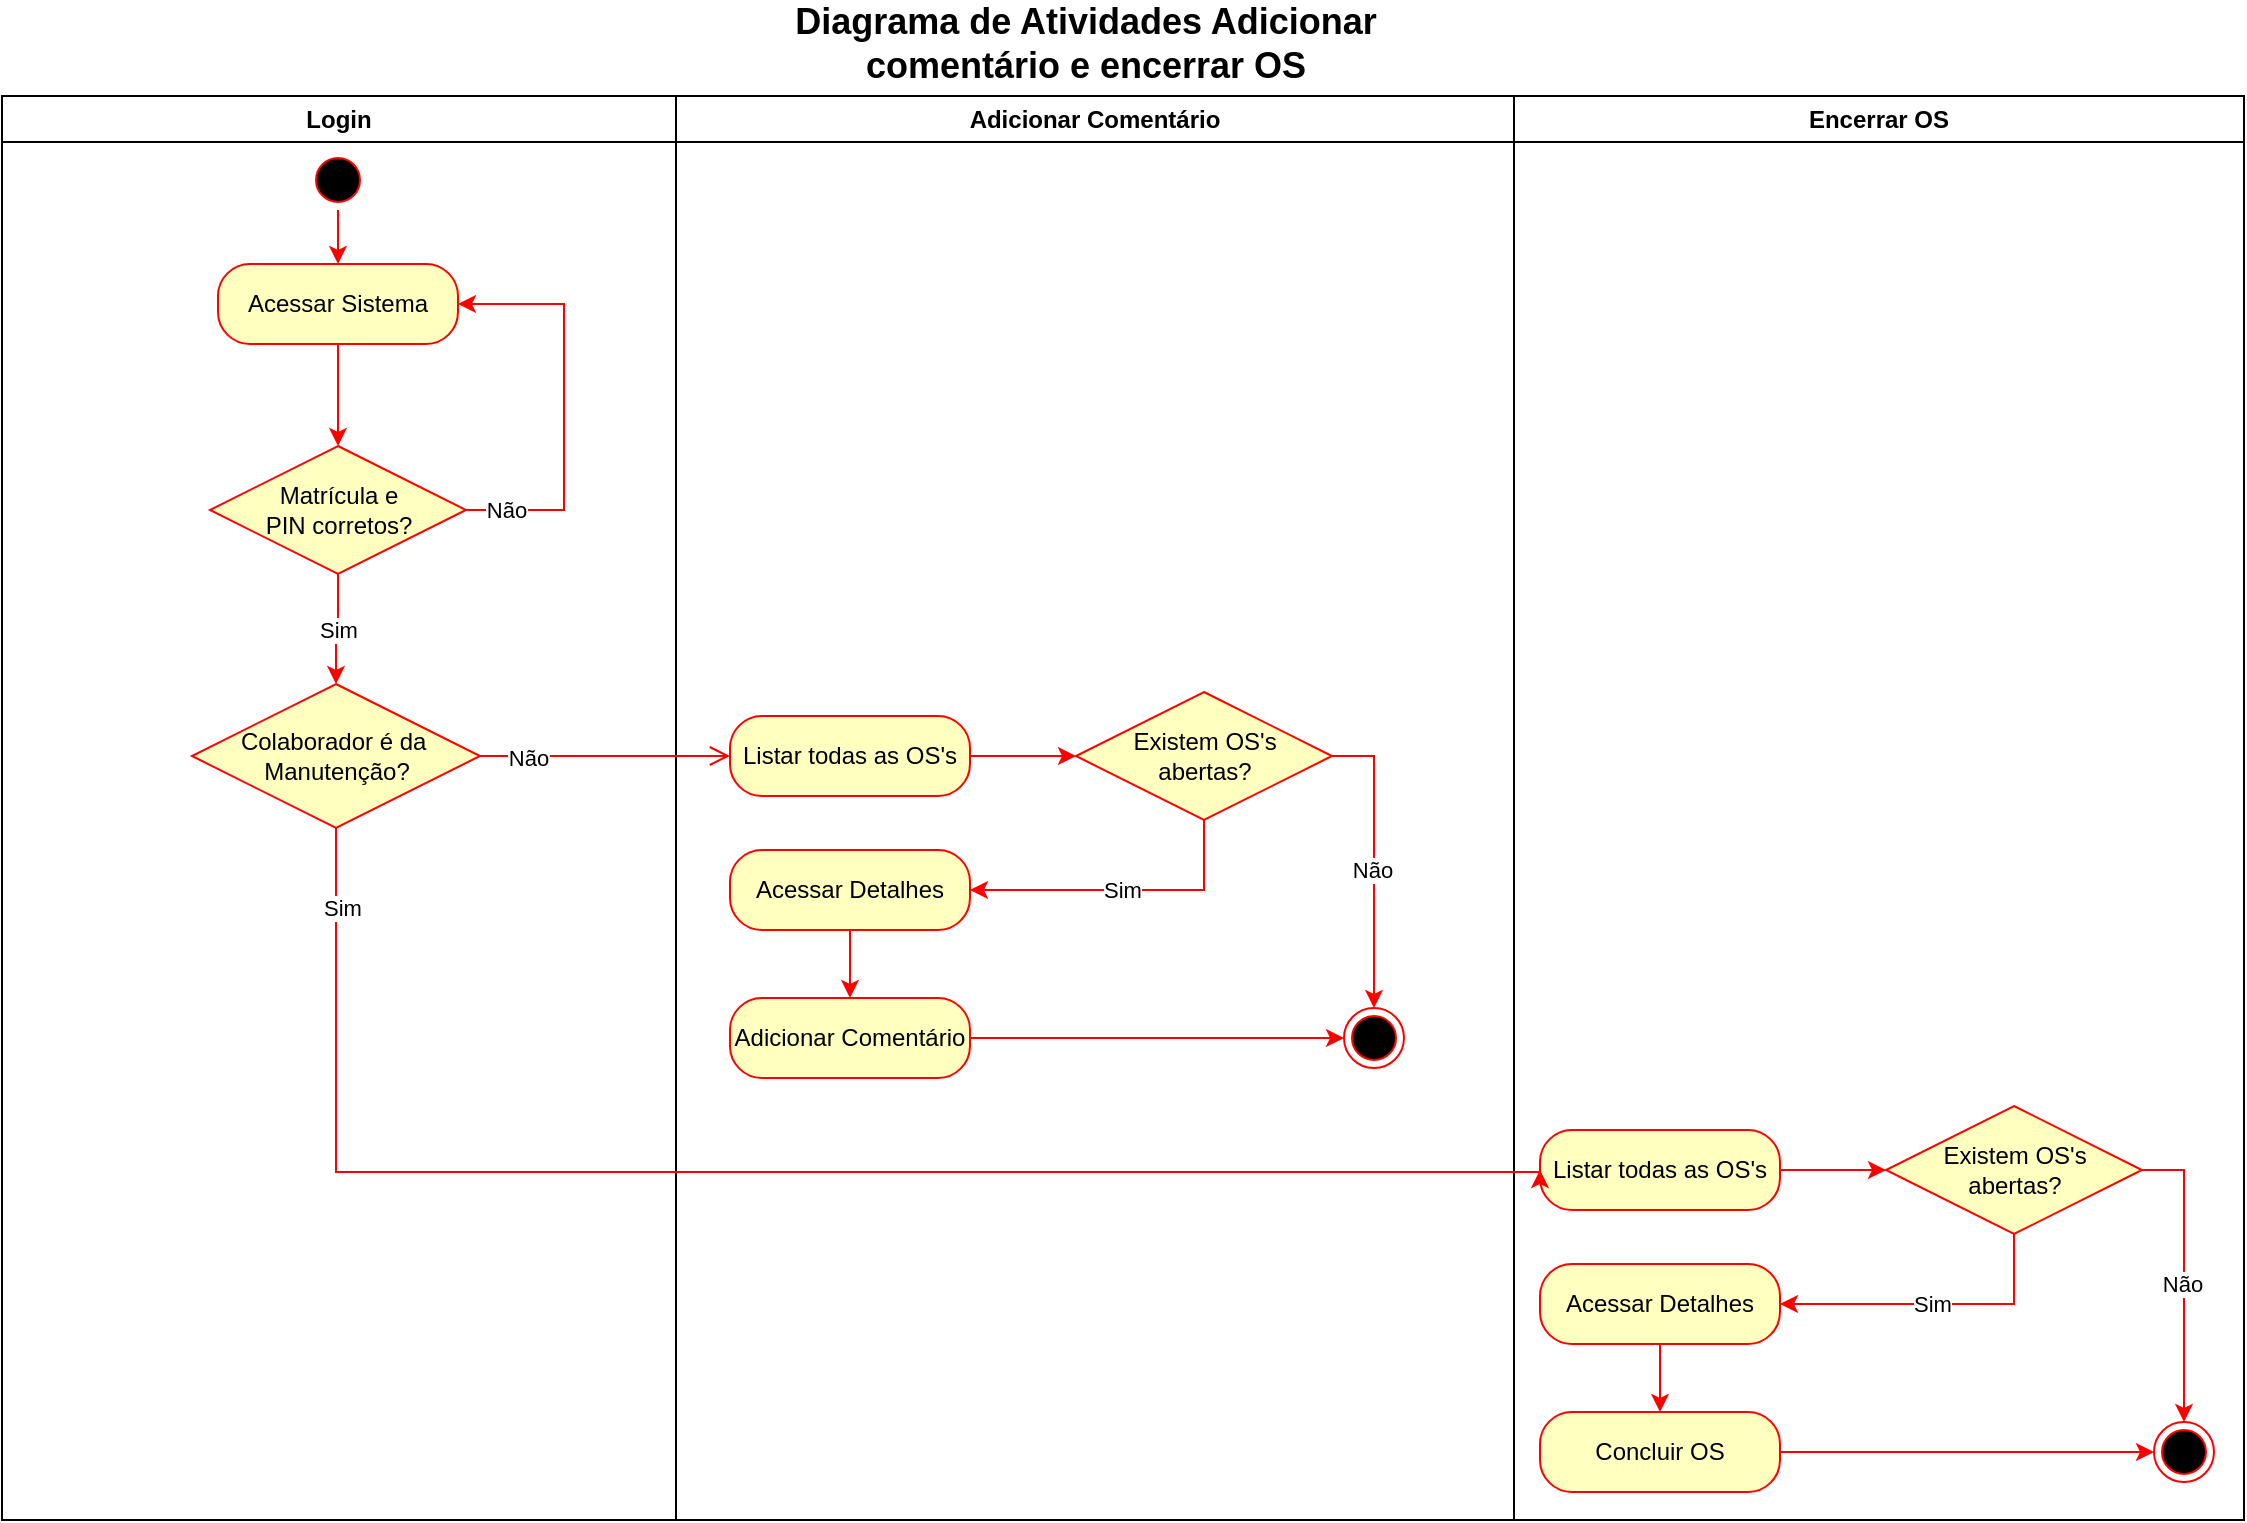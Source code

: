 <mxfile version="21.1.7" type="device">
  <diagram name="Página-1" id="esVRwlo5KmwPEk0CuH2C">
    <mxGraphModel dx="1420" dy="760" grid="0" gridSize="10" guides="1" tooltips="1" connect="1" arrows="1" fold="1" page="1" pageScale="1" pageWidth="1169" pageHeight="827" math="0" shadow="0">
      <root>
        <mxCell id="0" />
        <mxCell id="1" parent="0" />
        <mxCell id="wW7xI2tXfFxdydlW4kJU-2" value="Login" style="swimlane;whiteSpace=wrap;html=1;startSize=23;" vertex="1" parent="1">
          <mxGeometry x="24" y="57" width="337" height="712" as="geometry" />
        </mxCell>
        <mxCell id="wW7xI2tXfFxdydlW4kJU-10" style="edgeStyle=orthogonalEdgeStyle;rounded=0;orthogonalLoop=1;jettySize=auto;html=1;entryX=0.5;entryY=0;entryDx=0;entryDy=0;strokeColor=#FF0000;exitX=0.5;exitY=1;exitDx=0;exitDy=0;" edge="1" parent="wW7xI2tXfFxdydlW4kJU-2" source="wW7xI2tXfFxdydlW4kJU-4" target="wW7xI2tXfFxdydlW4kJU-8">
          <mxGeometry relative="1" as="geometry">
            <mxPoint x="168" y="112" as="targetPoint" />
          </mxGeometry>
        </mxCell>
        <mxCell id="wW7xI2tXfFxdydlW4kJU-4" value="" style="ellipse;html=1;shape=startState;fillColor=#000000;strokeColor=#ff0000;" vertex="1" parent="wW7xI2tXfFxdydlW4kJU-2">
          <mxGeometry x="153" y="27" width="30" height="30" as="geometry" />
        </mxCell>
        <mxCell id="wW7xI2tXfFxdydlW4kJU-58" style="edgeStyle=orthogonalEdgeStyle;rounded=0;orthogonalLoop=1;jettySize=auto;html=1;exitX=0.5;exitY=1;exitDx=0;exitDy=0;entryX=0.5;entryY=0;entryDx=0;entryDy=0;strokeColor=#FF0000;" edge="1" parent="wW7xI2tXfFxdydlW4kJU-2" source="wW7xI2tXfFxdydlW4kJU-8" target="wW7xI2tXfFxdydlW4kJU-17">
          <mxGeometry relative="1" as="geometry" />
        </mxCell>
        <mxCell id="wW7xI2tXfFxdydlW4kJU-8" value="Acessar Sistema" style="rounded=1;whiteSpace=wrap;html=1;arcSize=40;fontColor=#000000;fillColor=#ffffc0;strokeColor=#ff0000;" vertex="1" parent="wW7xI2tXfFxdydlW4kJU-2">
          <mxGeometry x="108" y="84" width="120" height="40" as="geometry" />
        </mxCell>
        <mxCell id="wW7xI2tXfFxdydlW4kJU-61" value="Sim" style="edgeStyle=orthogonalEdgeStyle;rounded=0;orthogonalLoop=1;jettySize=auto;html=1;exitX=0.5;exitY=1;exitDx=0;exitDy=0;strokeColor=#FF0000;entryX=0.5;entryY=0;entryDx=0;entryDy=0;" edge="1" parent="wW7xI2tXfFxdydlW4kJU-2" source="wW7xI2tXfFxdydlW4kJU-17" target="wW7xI2tXfFxdydlW4kJU-62">
          <mxGeometry relative="1" as="geometry">
            <mxPoint x="223.059" y="376.0" as="targetPoint" />
          </mxGeometry>
        </mxCell>
        <mxCell id="wW7xI2tXfFxdydlW4kJU-17" value="" style="rhombus;whiteSpace=wrap;html=1;fontColor=#000000;fillColor=#ffffc0;strokeColor=#ff0000;" vertex="1" parent="wW7xI2tXfFxdydlW4kJU-2">
          <mxGeometry x="104" y="175" width="128" height="64" as="geometry" />
        </mxCell>
        <mxCell id="wW7xI2tXfFxdydlW4kJU-23" value="Não" style="edgeStyle=orthogonalEdgeStyle;rounded=0;orthogonalLoop=1;jettySize=auto;html=1;exitX=1;exitY=0.5;exitDx=0;exitDy=0;entryX=1;entryY=0.5;entryDx=0;entryDy=0;strokeColor=#FF0000;" edge="1" parent="wW7xI2tXfFxdydlW4kJU-2" source="wW7xI2tXfFxdydlW4kJU-17" target="wW7xI2tXfFxdydlW4kJU-8">
          <mxGeometry x="-0.806" relative="1" as="geometry">
            <Array as="points">
              <mxPoint x="281" y="207" />
              <mxPoint x="281" y="104" />
            </Array>
            <mxPoint as="offset" />
          </mxGeometry>
        </mxCell>
        <mxCell id="wW7xI2tXfFxdydlW4kJU-22" value="Matrícula e &lt;br&gt;PIN corretos?" style="text;html=1;align=center;verticalAlign=middle;resizable=0;points=[];autosize=1;strokeColor=none;fillColor=none;" vertex="1" parent="wW7xI2tXfFxdydlW4kJU-2">
          <mxGeometry x="122.5" y="186.5" width="91" height="41" as="geometry" />
        </mxCell>
        <mxCell id="wW7xI2tXfFxdydlW4kJU-62" value="" style="rhombus;whiteSpace=wrap;html=1;fontColor=#000000;fillColor=#ffffc0;strokeColor=#ff0000;" vertex="1" parent="wW7xI2tXfFxdydlW4kJU-2">
          <mxGeometry x="95" y="294" width="144" height="72" as="geometry" />
        </mxCell>
        <mxCell id="wW7xI2tXfFxdydlW4kJU-63" value="Colaborador é da&amp;nbsp;&lt;br&gt;Manutenção?" style="text;html=1;align=center;verticalAlign=middle;resizable=0;points=[];autosize=1;strokeColor=none;fillColor=none;" vertex="1" parent="wW7xI2tXfFxdydlW4kJU-2">
          <mxGeometry x="110" y="309.5" width="114" height="41" as="geometry" />
        </mxCell>
        <mxCell id="wW7xI2tXfFxdydlW4kJU-3" value="Adicionar Comentário" style="swimlane;whiteSpace=wrap;html=1;startSize=23;" vertex="1" parent="1">
          <mxGeometry x="361" y="57" width="419" height="712" as="geometry" />
        </mxCell>
        <mxCell id="wW7xI2tXfFxdydlW4kJU-29" style="edgeStyle=orthogonalEdgeStyle;rounded=0;orthogonalLoop=1;jettySize=auto;html=1;exitX=1;exitY=0.5;exitDx=0;exitDy=0;strokeColor=#FF0000;entryX=0;entryY=0.5;entryDx=0;entryDy=0;" edge="1" parent="wW7xI2tXfFxdydlW4kJU-3" source="wW7xI2tXfFxdydlW4kJU-21" target="wW7xI2tXfFxdydlW4kJU-34">
          <mxGeometry relative="1" as="geometry">
            <mxPoint x="112" y="426" as="targetPoint" />
          </mxGeometry>
        </mxCell>
        <mxCell id="wW7xI2tXfFxdydlW4kJU-21" value="Listar todas as OS&#39;s" style="rounded=1;whiteSpace=wrap;html=1;arcSize=40;fontColor=#000000;fillColor=#ffffc0;strokeColor=#ff0000;" vertex="1" parent="wW7xI2tXfFxdydlW4kJU-3">
          <mxGeometry x="27" y="310" width="120" height="40" as="geometry" />
        </mxCell>
        <mxCell id="wW7xI2tXfFxdydlW4kJU-30" value="" style="ellipse;html=1;shape=endState;fillColor=#000000;strokeColor=#ff0000;" vertex="1" parent="wW7xI2tXfFxdydlW4kJU-3">
          <mxGeometry x="334" y="456" width="30" height="30" as="geometry" />
        </mxCell>
        <mxCell id="wW7xI2tXfFxdydlW4kJU-37" style="edgeStyle=orthogonalEdgeStyle;rounded=0;orthogonalLoop=1;jettySize=auto;html=1;entryX=0.5;entryY=0;entryDx=0;entryDy=0;strokeColor=#FF0000;" edge="1" parent="wW7xI2tXfFxdydlW4kJU-3" source="wW7xI2tXfFxdydlW4kJU-34" target="wW7xI2tXfFxdydlW4kJU-30">
          <mxGeometry relative="1" as="geometry" />
        </mxCell>
        <mxCell id="wW7xI2tXfFxdydlW4kJU-65" value="Não" style="edgeLabel;html=1;align=center;verticalAlign=middle;resizable=0;points=[];" vertex="1" connectable="0" parent="wW7xI2tXfFxdydlW4kJU-37">
          <mxGeometry x="0.062" y="-1" relative="1" as="geometry">
            <mxPoint as="offset" />
          </mxGeometry>
        </mxCell>
        <mxCell id="wW7xI2tXfFxdydlW4kJU-39" value="Sim" style="edgeStyle=orthogonalEdgeStyle;rounded=0;orthogonalLoop=1;jettySize=auto;html=1;exitX=0.5;exitY=1;exitDx=0;exitDy=0;strokeColor=#FF0000;entryX=1;entryY=0.5;entryDx=0;entryDy=0;" edge="1" parent="wW7xI2tXfFxdydlW4kJU-3" source="wW7xI2tXfFxdydlW4kJU-34" target="wW7xI2tXfFxdydlW4kJU-40">
          <mxGeometry relative="1" as="geometry">
            <mxPoint x="316.588" y="498.941" as="targetPoint" />
          </mxGeometry>
        </mxCell>
        <mxCell id="wW7xI2tXfFxdydlW4kJU-34" value="" style="rhombus;whiteSpace=wrap;html=1;fontColor=#000000;fillColor=#ffffc0;strokeColor=#ff0000;" vertex="1" parent="wW7xI2tXfFxdydlW4kJU-3">
          <mxGeometry x="200" y="298" width="128" height="64" as="geometry" />
        </mxCell>
        <mxCell id="wW7xI2tXfFxdydlW4kJU-35" value="Existem OS&#39;s &lt;br&gt;abertas?" style="text;html=1;align=center;verticalAlign=middle;resizable=0;points=[];autosize=1;strokeColor=none;fillColor=none;" vertex="1" parent="wW7xI2tXfFxdydlW4kJU-3">
          <mxGeometry x="219" y="309.5" width="90" height="41" as="geometry" />
        </mxCell>
        <mxCell id="wW7xI2tXfFxdydlW4kJU-42" style="edgeStyle=orthogonalEdgeStyle;rounded=0;orthogonalLoop=1;jettySize=auto;html=1;exitX=0.5;exitY=1;exitDx=0;exitDy=0;strokeColor=#FF0000;entryX=0.5;entryY=0;entryDx=0;entryDy=0;" edge="1" parent="wW7xI2tXfFxdydlW4kJU-3" source="wW7xI2tXfFxdydlW4kJU-40" target="wW7xI2tXfFxdydlW4kJU-41">
          <mxGeometry relative="1" as="geometry">
            <mxPoint x="2" y="555" as="targetPoint" />
          </mxGeometry>
        </mxCell>
        <mxCell id="wW7xI2tXfFxdydlW4kJU-40" value="Acessar Detalhes" style="rounded=1;whiteSpace=wrap;html=1;arcSize=40;fontColor=#000000;fillColor=#ffffc0;strokeColor=#ff0000;" vertex="1" parent="wW7xI2tXfFxdydlW4kJU-3">
          <mxGeometry x="27" y="377" width="120" height="40" as="geometry" />
        </mxCell>
        <mxCell id="wW7xI2tXfFxdydlW4kJU-43" style="edgeStyle=orthogonalEdgeStyle;rounded=0;orthogonalLoop=1;jettySize=auto;html=1;exitX=1;exitY=0.5;exitDx=0;exitDy=0;entryX=0;entryY=0.5;entryDx=0;entryDy=0;strokeColor=#FF0000;" edge="1" parent="wW7xI2tXfFxdydlW4kJU-3" source="wW7xI2tXfFxdydlW4kJU-41" target="wW7xI2tXfFxdydlW4kJU-30">
          <mxGeometry relative="1" as="geometry" />
        </mxCell>
        <mxCell id="wW7xI2tXfFxdydlW4kJU-41" value="Adicionar Comentário" style="rounded=1;whiteSpace=wrap;html=1;arcSize=40;fontColor=#000000;fillColor=#ffffc0;strokeColor=#ff0000;" vertex="1" parent="wW7xI2tXfFxdydlW4kJU-3">
          <mxGeometry x="27" y="451" width="120" height="40" as="geometry" />
        </mxCell>
        <mxCell id="wW7xI2tXfFxdydlW4kJU-25" value="&lt;b&gt;&lt;font style=&quot;font-size: 18px;&quot;&gt;Diagrama de Atividades Adicionar comentário e encerrar OS&lt;/font&gt;&lt;/b&gt;" style="text;strokeColor=none;align=center;fillColor=none;html=1;verticalAlign=middle;whiteSpace=wrap;rounded=0;" vertex="1" parent="1">
          <mxGeometry x="393" y="16" width="346.47" height="30" as="geometry" />
        </mxCell>
        <mxCell id="wW7xI2tXfFxdydlW4kJU-44" value="Encerrar OS" style="swimlane;whiteSpace=wrap;html=1;startSize=23;" vertex="1" parent="1">
          <mxGeometry x="780" y="57" width="365" height="712" as="geometry" />
        </mxCell>
        <mxCell id="wW7xI2tXfFxdydlW4kJU-67" value="Listar todas as OS&#39;s" style="rounded=1;whiteSpace=wrap;html=1;arcSize=40;fontColor=#000000;fillColor=#ffffc0;strokeColor=#ff0000;" vertex="1" parent="wW7xI2tXfFxdydlW4kJU-44">
          <mxGeometry x="13" y="517" width="120" height="40" as="geometry" />
        </mxCell>
        <mxCell id="wW7xI2tXfFxdydlW4kJU-68" value="" style="ellipse;html=1;shape=endState;fillColor=#000000;strokeColor=#ff0000;" vertex="1" parent="wW7xI2tXfFxdydlW4kJU-44">
          <mxGeometry x="320" y="663" width="30" height="30" as="geometry" />
        </mxCell>
        <mxCell id="wW7xI2tXfFxdydlW4kJU-69" style="edgeStyle=orthogonalEdgeStyle;rounded=0;orthogonalLoop=1;jettySize=auto;html=1;entryX=0.5;entryY=0;entryDx=0;entryDy=0;strokeColor=#FF0000;" edge="1" parent="wW7xI2tXfFxdydlW4kJU-44" source="wW7xI2tXfFxdydlW4kJU-72" target="wW7xI2tXfFxdydlW4kJU-68">
          <mxGeometry relative="1" as="geometry" />
        </mxCell>
        <mxCell id="wW7xI2tXfFxdydlW4kJU-70" value="Não" style="edgeLabel;html=1;align=center;verticalAlign=middle;resizable=0;points=[];" vertex="1" connectable="0" parent="wW7xI2tXfFxdydlW4kJU-69">
          <mxGeometry x="0.062" y="-1" relative="1" as="geometry">
            <mxPoint as="offset" />
          </mxGeometry>
        </mxCell>
        <mxCell id="wW7xI2tXfFxdydlW4kJU-72" value="" style="rhombus;whiteSpace=wrap;html=1;fontColor=#000000;fillColor=#ffffc0;strokeColor=#ff0000;" vertex="1" parent="wW7xI2tXfFxdydlW4kJU-44">
          <mxGeometry x="186" y="505" width="128" height="64" as="geometry" />
        </mxCell>
        <mxCell id="wW7xI2tXfFxdydlW4kJU-66" style="edgeStyle=orthogonalEdgeStyle;rounded=0;orthogonalLoop=1;jettySize=auto;html=1;exitX=1;exitY=0.5;exitDx=0;exitDy=0;strokeColor=#FF0000;entryX=0;entryY=0.5;entryDx=0;entryDy=0;" edge="1" parent="wW7xI2tXfFxdydlW4kJU-44" source="wW7xI2tXfFxdydlW4kJU-67" target="wW7xI2tXfFxdydlW4kJU-72">
          <mxGeometry relative="1" as="geometry">
            <mxPoint x="98" y="633" as="targetPoint" />
          </mxGeometry>
        </mxCell>
        <mxCell id="wW7xI2tXfFxdydlW4kJU-73" value="Existem OS&#39;s &lt;br&gt;abertas?" style="text;html=1;align=center;verticalAlign=middle;resizable=0;points=[];autosize=1;strokeColor=none;fillColor=none;" vertex="1" parent="wW7xI2tXfFxdydlW4kJU-44">
          <mxGeometry x="205" y="516.5" width="90" height="41" as="geometry" />
        </mxCell>
        <mxCell id="wW7xI2tXfFxdydlW4kJU-75" value="Acessar Detalhes" style="rounded=1;whiteSpace=wrap;html=1;arcSize=40;fontColor=#000000;fillColor=#ffffc0;strokeColor=#ff0000;" vertex="1" parent="wW7xI2tXfFxdydlW4kJU-44">
          <mxGeometry x="13" y="584" width="120" height="40" as="geometry" />
        </mxCell>
        <mxCell id="wW7xI2tXfFxdydlW4kJU-71" value="Sim" style="edgeStyle=orthogonalEdgeStyle;rounded=0;orthogonalLoop=1;jettySize=auto;html=1;exitX=0.5;exitY=1;exitDx=0;exitDy=0;strokeColor=#FF0000;entryX=1;entryY=0.5;entryDx=0;entryDy=0;" edge="1" parent="wW7xI2tXfFxdydlW4kJU-44" source="wW7xI2tXfFxdydlW4kJU-72" target="wW7xI2tXfFxdydlW4kJU-75">
          <mxGeometry relative="1" as="geometry">
            <mxPoint x="302.588" y="705.941" as="targetPoint" />
          </mxGeometry>
        </mxCell>
        <mxCell id="wW7xI2tXfFxdydlW4kJU-76" style="edgeStyle=orthogonalEdgeStyle;rounded=0;orthogonalLoop=1;jettySize=auto;html=1;exitX=1;exitY=0.5;exitDx=0;exitDy=0;entryX=0;entryY=0.5;entryDx=0;entryDy=0;strokeColor=#FF0000;" edge="1" parent="wW7xI2tXfFxdydlW4kJU-44" source="wW7xI2tXfFxdydlW4kJU-77" target="wW7xI2tXfFxdydlW4kJU-68">
          <mxGeometry relative="1" as="geometry" />
        </mxCell>
        <mxCell id="wW7xI2tXfFxdydlW4kJU-77" value="Concluir OS" style="rounded=1;whiteSpace=wrap;html=1;arcSize=40;fontColor=#000000;fillColor=#ffffc0;strokeColor=#ff0000;" vertex="1" parent="wW7xI2tXfFxdydlW4kJU-44">
          <mxGeometry x="13" y="658" width="120" height="40" as="geometry" />
        </mxCell>
        <mxCell id="wW7xI2tXfFxdydlW4kJU-74" style="edgeStyle=orthogonalEdgeStyle;rounded=0;orthogonalLoop=1;jettySize=auto;html=1;exitX=0.5;exitY=1;exitDx=0;exitDy=0;strokeColor=#FF0000;entryX=0.5;entryY=0;entryDx=0;entryDy=0;" edge="1" parent="wW7xI2tXfFxdydlW4kJU-44" source="wW7xI2tXfFxdydlW4kJU-75" target="wW7xI2tXfFxdydlW4kJU-77">
          <mxGeometry relative="1" as="geometry">
            <mxPoint x="-12" y="762" as="targetPoint" />
          </mxGeometry>
        </mxCell>
        <mxCell id="wW7xI2tXfFxdydlW4kJU-60" value="" style="edgeStyle=orthogonalEdgeStyle;html=1;verticalAlign=bottom;endArrow=open;endSize=8;strokeColor=#ff0000;rounded=0;exitX=1;exitY=0.5;exitDx=0;exitDy=0;entryX=0;entryY=0.5;entryDx=0;entryDy=0;" edge="1" source="wW7xI2tXfFxdydlW4kJU-62" parent="1" target="wW7xI2tXfFxdydlW4kJU-21">
          <mxGeometry relative="1" as="geometry">
            <mxPoint x="156" y="530" as="targetPoint" />
            <mxPoint x="156" y="460.0" as="sourcePoint" />
          </mxGeometry>
        </mxCell>
        <mxCell id="wW7xI2tXfFxdydlW4kJU-64" value="Não" style="edgeLabel;html=1;align=center;verticalAlign=middle;resizable=0;points=[];" vertex="1" connectable="0" parent="wW7xI2tXfFxdydlW4kJU-60">
          <mxGeometry x="-0.622" y="-1" relative="1" as="geometry">
            <mxPoint as="offset" />
          </mxGeometry>
        </mxCell>
        <mxCell id="wW7xI2tXfFxdydlW4kJU-78" style="edgeStyle=orthogonalEdgeStyle;rounded=0;orthogonalLoop=1;jettySize=auto;html=1;entryX=0;entryY=0.5;entryDx=0;entryDy=0;strokeColor=#FF0000;" edge="1" parent="1" source="wW7xI2tXfFxdydlW4kJU-62" target="wW7xI2tXfFxdydlW4kJU-67">
          <mxGeometry relative="1" as="geometry">
            <Array as="points">
              <mxPoint x="191" y="595" />
            </Array>
          </mxGeometry>
        </mxCell>
        <mxCell id="wW7xI2tXfFxdydlW4kJU-79" value="Sim" style="edgeLabel;html=1;align=center;verticalAlign=middle;resizable=0;points=[];" vertex="1" connectable="0" parent="wW7xI2tXfFxdydlW4kJU-78">
          <mxGeometry x="-0.897" y="3" relative="1" as="geometry">
            <mxPoint as="offset" />
          </mxGeometry>
        </mxCell>
      </root>
    </mxGraphModel>
  </diagram>
</mxfile>
